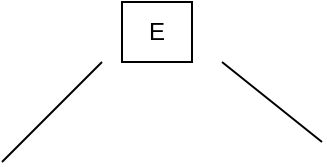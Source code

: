 <mxfile version="15.5.4" type="github">
  <diagram id="efUho0e8Leu4DS0IUN5L" name="Page-1">
    <mxGraphModel dx="1146" dy="675" grid="1" gridSize="10" guides="1" tooltips="1" connect="1" arrows="1" fold="1" page="1" pageScale="1" pageWidth="850" pageHeight="1100" math="0" shadow="0">
      <root>
        <mxCell id="0" />
        <mxCell id="1" parent="0" />
        <mxCell id="gFB05rcXUvQ3V5mvhacZ-1" value="E" style="rounded=0;whiteSpace=wrap;html=1;" vertex="1" parent="1">
          <mxGeometry x="390" y="70" width="35" height="30" as="geometry" />
        </mxCell>
        <mxCell id="gFB05rcXUvQ3V5mvhacZ-3" value="" style="endArrow=none;html=1;rounded=0;" edge="1" parent="1">
          <mxGeometry width="50" height="50" relative="1" as="geometry">
            <mxPoint x="330" y="150" as="sourcePoint" />
            <mxPoint x="380" y="100" as="targetPoint" />
          </mxGeometry>
        </mxCell>
        <mxCell id="gFB05rcXUvQ3V5mvhacZ-4" value="" style="endArrow=none;html=1;rounded=0;" edge="1" parent="1">
          <mxGeometry width="50" height="50" relative="1" as="geometry">
            <mxPoint x="490" y="140" as="sourcePoint" />
            <mxPoint x="440" y="100" as="targetPoint" />
          </mxGeometry>
        </mxCell>
      </root>
    </mxGraphModel>
  </diagram>
</mxfile>
